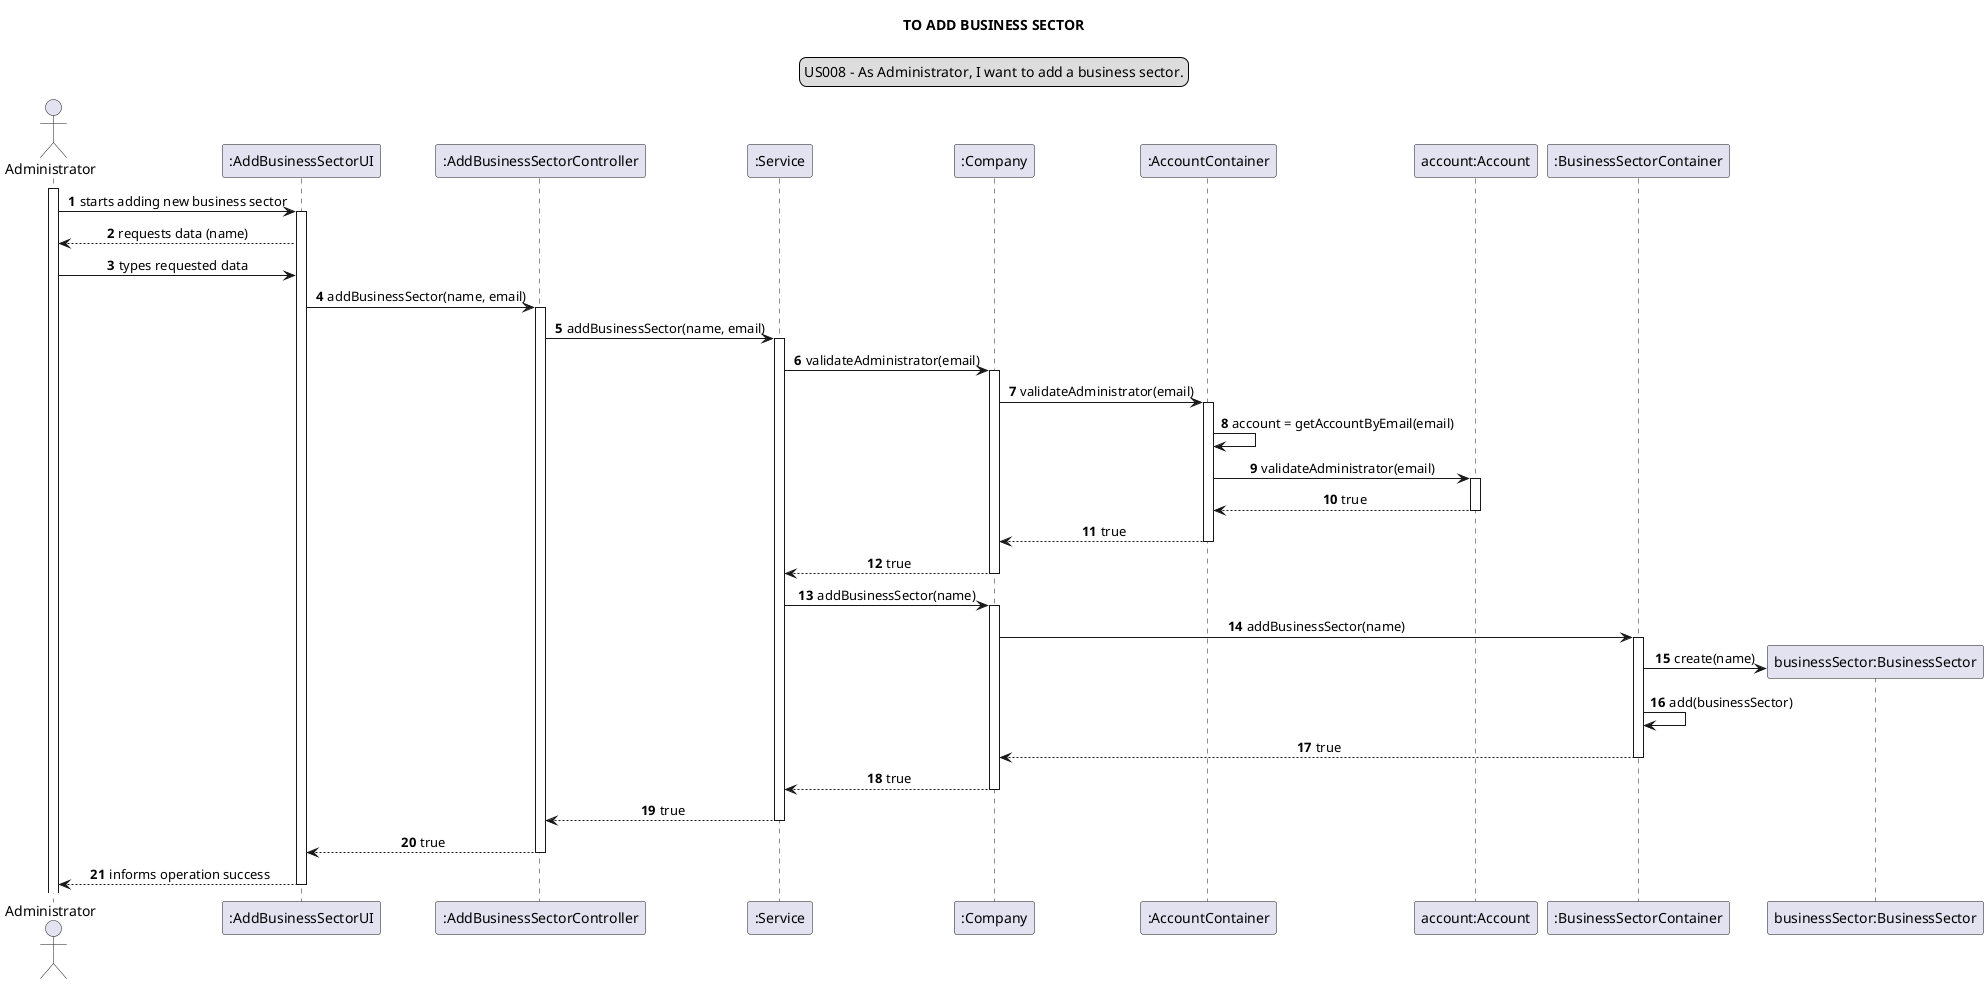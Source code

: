 @startuml
'https://plantuml.com/sequence-diagram

autonumber
skinparam sequenceMessageAlign center
title TO ADD BUSINESS SECTOR
legend top
US008 - As Administrator, I want to add a business sector.
end legend

actor Administrator as a
participant ":AddBusinessSectorUI" as absui
participant ":AddBusinessSectorController" as absc
participant ":Service" as s
participant ":Company" as c
participant ":AccountContainer" as ac
participant "account:Account" as acc
participant ":BusinessSectorContainer" as bsc
participant "businessSector:BusinessSector" as bs

activate a
a -> absui: starts adding new business sector
activate absui
a <-- absui: requests data (name)
a -> absui: types requested data
absui -> absc: addBusinessSector(name, email)
activate absc
absc -> s: addBusinessSector(name, email)
activate s
s -> c: validateAdministrator(email)
activate c
c -> ac: validateAdministrator(email)
activate ac
ac -> ac: account = getAccountByEmail(email)
ac -> acc: validateAdministrator(email)
activate acc
ac <-- acc: true
deactivate acc
c <-- ac: true
deactivate ac
s <-- c: true
deactivate c
s -> c: addBusinessSector(name)
activate c
c -> bsc: addBusinessSector(name)
activate bsc
create bs
bsc -> bs: create(name)
bsc -> bsc: add(businessSector)
c <-- bsc: true
deactivate bsc
s <-- c: true
deactivate c
absc <-- s: true
deactivate s
absui <-- absc: true
deactivate absc
a <-- absui: informs operation success
deactivate absui

@enduml